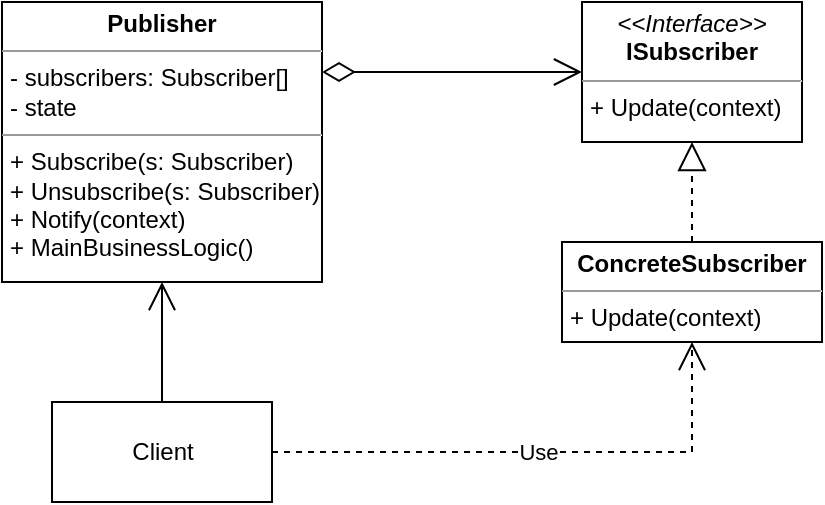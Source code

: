 <mxfile version="20.8.10" type="device"><diagram name="Page-1" id="9-SHmsfMGvXSs9GlVe9T"><mxGraphModel dx="988" dy="540" grid="1" gridSize="10" guides="1" tooltips="1" connect="1" arrows="1" fold="1" page="1" pageScale="1" pageWidth="827" pageHeight="1169" math="0" shadow="0"><root><mxCell id="0"/><mxCell id="1" parent="0"/><mxCell id="UrzFe3_SjPpoCDWxhTmq-1" value="&lt;p style=&quot;margin:0px;margin-top:4px;text-align:center;&quot;&gt;&lt;b&gt;Publisher&lt;/b&gt;&lt;/p&gt;&lt;hr size=&quot;1&quot;&gt;&lt;p style=&quot;margin:0px;margin-left:4px;&quot;&gt;- subscribers: Subscriber[]&lt;/p&gt;&lt;p style=&quot;margin:0px;margin-left:4px;&quot;&gt;- state&lt;/p&gt;&lt;hr size=&quot;1&quot;&gt;&lt;p style=&quot;margin:0px;margin-left:4px;&quot;&gt;+ Subscribe(s: Subscriber)&lt;/p&gt;&lt;p style=&quot;margin:0px;margin-left:4px;&quot;&gt;+ Unsubscribe(s: Subscriber)&lt;br&gt;&lt;/p&gt;&lt;p style=&quot;margin:0px;margin-left:4px;&quot;&gt;+ Notify(context)&lt;/p&gt;&lt;p style=&quot;margin:0px;margin-left:4px;&quot;&gt;+ MainBusinessLogic()&lt;/p&gt;" style="verticalAlign=top;align=left;overflow=fill;fontSize=12;fontFamily=Helvetica;html=1;" vertex="1" parent="1"><mxGeometry x="80" y="320" width="160" height="140" as="geometry"/></mxCell><mxCell id="UrzFe3_SjPpoCDWxhTmq-2" value="&lt;p style=&quot;margin:0px;margin-top:4px;text-align:center;&quot;&gt;&lt;i&gt;&amp;lt;&amp;lt;Interface&amp;gt;&amp;gt;&lt;/i&gt;&lt;br&gt;&lt;b&gt;ISubscriber&lt;/b&gt;&lt;/p&gt;&lt;hr size=&quot;1&quot;&gt;&lt;p style=&quot;margin:0px;margin-left:4px;&quot;&gt;&lt;/p&gt;&lt;p style=&quot;margin:0px;margin-left:4px;&quot;&gt;+ Update(context)&lt;/p&gt;" style="verticalAlign=top;align=left;overflow=fill;fontSize=12;fontFamily=Helvetica;html=1;" vertex="1" parent="1"><mxGeometry x="370" y="320" width="110" height="70" as="geometry"/></mxCell><mxCell id="UrzFe3_SjPpoCDWxhTmq-3" value="&lt;p style=&quot;margin:0px;margin-top:4px;text-align:center;&quot;&gt;&lt;b&gt;ConcreteSubscriber&lt;/b&gt;&lt;/p&gt;&lt;hr size=&quot;1&quot;&gt;&lt;p style=&quot;margin:0px;margin-left:4px;&quot;&gt;&lt;/p&gt;&lt;p style=&quot;margin:0px;margin-left:4px;&quot;&gt;+ Update(context)&lt;/p&gt;" style="verticalAlign=top;align=left;overflow=fill;fontSize=12;fontFamily=Helvetica;html=1;" vertex="1" parent="1"><mxGeometry x="360" y="440" width="130" height="50" as="geometry"/></mxCell><mxCell id="UrzFe3_SjPpoCDWxhTmq-5" value="" style="endArrow=open;html=1;endSize=12;startArrow=diamondThin;startSize=14;startFill=0;edgeStyle=orthogonalEdgeStyle;align=left;verticalAlign=bottom;rounded=0;exitX=1;exitY=0.25;exitDx=0;exitDy=0;" edge="1" parent="1" source="UrzFe3_SjPpoCDWxhTmq-1" target="UrzFe3_SjPpoCDWxhTmq-2"><mxGeometry x="-1" y="3" relative="1" as="geometry"><mxPoint x="260" y="420" as="sourcePoint"/><mxPoint x="420" y="420" as="targetPoint"/></mxGeometry></mxCell><mxCell id="UrzFe3_SjPpoCDWxhTmq-6" value="" style="endArrow=block;dashed=1;endFill=0;endSize=12;html=1;rounded=0;entryX=0.5;entryY=1;entryDx=0;entryDy=0;exitX=0.5;exitY=0;exitDx=0;exitDy=0;" edge="1" parent="1" source="UrzFe3_SjPpoCDWxhTmq-3" target="UrzFe3_SjPpoCDWxhTmq-2"><mxGeometry width="160" relative="1" as="geometry"><mxPoint x="260" y="420" as="sourcePoint"/><mxPoint x="420" y="420" as="targetPoint"/></mxGeometry></mxCell><mxCell id="UrzFe3_SjPpoCDWxhTmq-7" value="Client" style="html=1;" vertex="1" parent="1"><mxGeometry x="105" y="520" width="110" height="50" as="geometry"/></mxCell><mxCell id="UrzFe3_SjPpoCDWxhTmq-8" value="" style="endArrow=open;endFill=1;endSize=12;html=1;rounded=0;exitX=0.5;exitY=0;exitDx=0;exitDy=0;entryX=0.5;entryY=1;entryDx=0;entryDy=0;" edge="1" parent="1" source="UrzFe3_SjPpoCDWxhTmq-7" target="UrzFe3_SjPpoCDWxhTmq-1"><mxGeometry width="160" relative="1" as="geometry"><mxPoint x="260" y="420" as="sourcePoint"/><mxPoint x="420" y="420" as="targetPoint"/></mxGeometry></mxCell><mxCell id="UrzFe3_SjPpoCDWxhTmq-9" value="Use" style="endArrow=open;endSize=12;dashed=1;html=1;rounded=0;exitX=1;exitY=0.5;exitDx=0;exitDy=0;entryX=0.5;entryY=1;entryDx=0;entryDy=0;" edge="1" parent="1" source="UrzFe3_SjPpoCDWxhTmq-7" target="UrzFe3_SjPpoCDWxhTmq-3"><mxGeometry width="160" relative="1" as="geometry"><mxPoint x="260" y="420" as="sourcePoint"/><mxPoint x="420" y="420" as="targetPoint"/><Array as="points"><mxPoint x="425" y="545"/></Array></mxGeometry></mxCell></root></mxGraphModel></diagram></mxfile>